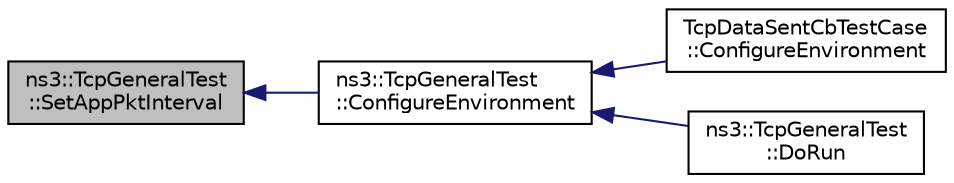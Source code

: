 digraph "ns3::TcpGeneralTest::SetAppPktInterval"
{
  edge [fontname="Helvetica",fontsize="10",labelfontname="Helvetica",labelfontsize="10"];
  node [fontname="Helvetica",fontsize="10",shape=record];
  rankdir="LR";
  Node1 [label="ns3::TcpGeneralTest\l::SetAppPktInterval",height=0.2,width=0.4,color="black", fillcolor="grey75", style="filled", fontcolor="black"];
  Node1 -> Node2 [dir="back",color="midnightblue",fontsize="10",style="solid"];
  Node2 [label="ns3::TcpGeneralTest\l::ConfigureEnvironment",height=0.2,width=0.4,color="black", fillcolor="white", style="filled",URL="$d2/dfd/classns3_1_1TcpGeneralTest.html#abd4e42807a8d2b13dcd207131af12c3b",tooltip="Change the configuration of the evironment. "];
  Node2 -> Node3 [dir="back",color="midnightblue",fontsize="10",style="solid"];
  Node3 [label="TcpDataSentCbTestCase\l::ConfigureEnvironment",height=0.2,width=0.4,color="black", fillcolor="white", style="filled",URL="$dc/d3f/classTcpDataSentCbTestCase.html#ad0bb6161988e738da82f61d7c60be9b6",tooltip="Change the configuration of the evironment. "];
  Node2 -> Node4 [dir="back",color="midnightblue",fontsize="10",style="solid"];
  Node4 [label="ns3::TcpGeneralTest\l::DoRun",height=0.2,width=0.4,color="black", fillcolor="white", style="filled",URL="$d2/dfd/classns3_1_1TcpGeneralTest.html#a79f00453e60b95fcf8d22757593f5ed3",tooltip="Execute the tcp test. "];
}
